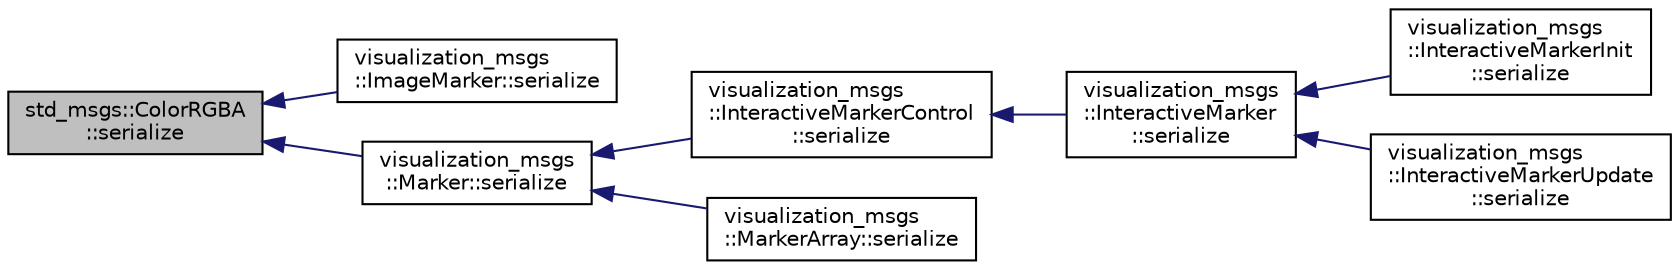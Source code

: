 digraph "std_msgs::ColorRGBA::serialize"
{
  edge [fontname="Helvetica",fontsize="10",labelfontname="Helvetica",labelfontsize="10"];
  node [fontname="Helvetica",fontsize="10",shape=record];
  rankdir="LR";
  Node1 [label="std_msgs::ColorRGBA\l::serialize",height=0.2,width=0.4,color="black", fillcolor="grey75", style="filled" fontcolor="black"];
  Node1 -> Node2 [dir="back",color="midnightblue",fontsize="10",style="solid",fontname="Helvetica"];
  Node2 [label="visualization_msgs\l::ImageMarker::serialize",height=0.2,width=0.4,color="black", fillcolor="white", style="filled",URL="$classvisualization__msgs_1_1_image_marker.html#ac84f2f6fbe087abad3a82c0d37786bf4"];
  Node1 -> Node3 [dir="back",color="midnightblue",fontsize="10",style="solid",fontname="Helvetica"];
  Node3 [label="visualization_msgs\l::Marker::serialize",height=0.2,width=0.4,color="black", fillcolor="white", style="filled",URL="$classvisualization__msgs_1_1_marker.html#a45a6ab6cb7a163b240bdff8ff937a13f"];
  Node3 -> Node4 [dir="back",color="midnightblue",fontsize="10",style="solid",fontname="Helvetica"];
  Node4 [label="visualization_msgs\l::InteractiveMarkerControl\l::serialize",height=0.2,width=0.4,color="black", fillcolor="white", style="filled",URL="$classvisualization__msgs_1_1_interactive_marker_control.html#ae0551e8cc332a7f0a999966c4154e1e1"];
  Node4 -> Node5 [dir="back",color="midnightblue",fontsize="10",style="solid",fontname="Helvetica"];
  Node5 [label="visualization_msgs\l::InteractiveMarker\l::serialize",height=0.2,width=0.4,color="black", fillcolor="white", style="filled",URL="$classvisualization__msgs_1_1_interactive_marker.html#a4a9c12c8b833b36acb06f7fc8966ea07"];
  Node5 -> Node6 [dir="back",color="midnightblue",fontsize="10",style="solid",fontname="Helvetica"];
  Node6 [label="visualization_msgs\l::InteractiveMarkerInit\l::serialize",height=0.2,width=0.4,color="black", fillcolor="white", style="filled",URL="$classvisualization__msgs_1_1_interactive_marker_init.html#a10f8a90ceead7129fed8b030561f6d62"];
  Node5 -> Node7 [dir="back",color="midnightblue",fontsize="10",style="solid",fontname="Helvetica"];
  Node7 [label="visualization_msgs\l::InteractiveMarkerUpdate\l::serialize",height=0.2,width=0.4,color="black", fillcolor="white", style="filled",URL="$classvisualization__msgs_1_1_interactive_marker_update.html#a66eb6edf924a5c22a67d43a892e0a874"];
  Node3 -> Node8 [dir="back",color="midnightblue",fontsize="10",style="solid",fontname="Helvetica"];
  Node8 [label="visualization_msgs\l::MarkerArray::serialize",height=0.2,width=0.4,color="black", fillcolor="white", style="filled",URL="$classvisualization__msgs_1_1_marker_array.html#ae384695396a9747058da4a1913d05b27"];
}
